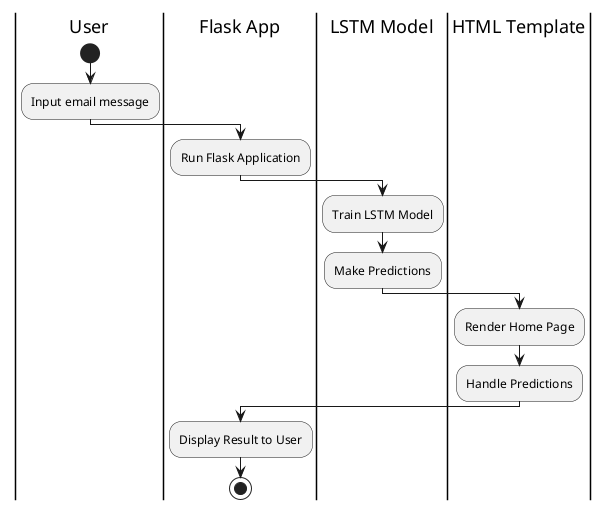 @startuml

|User|
start
:Input email message;
|Flask App|
:Run Flask Application;
|LSTM Model|
:Train LSTM Model;
:Make Predictions;
|HTML Template|
:Render Home Page;
:Handle Predictions;
|Flask App|
:Display Result to User;
stop
|User|

@enduml
